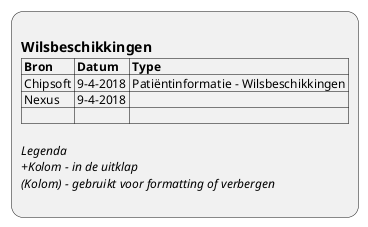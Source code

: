 @startuml ViewDefinition-Wilsbeschikkingen
:
== Wilsbeschikkingen
|= Bron |= Datum |= Type |
| Chipsoft | 9-4-2018 | Patiëntinformatie - Wilsbeschikkingen |
| Nexus | 9-4-2018 |  |
| |

//Legenda//
//+Kolom - in de uitklap//
//(Kolom) - gebruikt voor formatting of verbergen//
;
@enduml